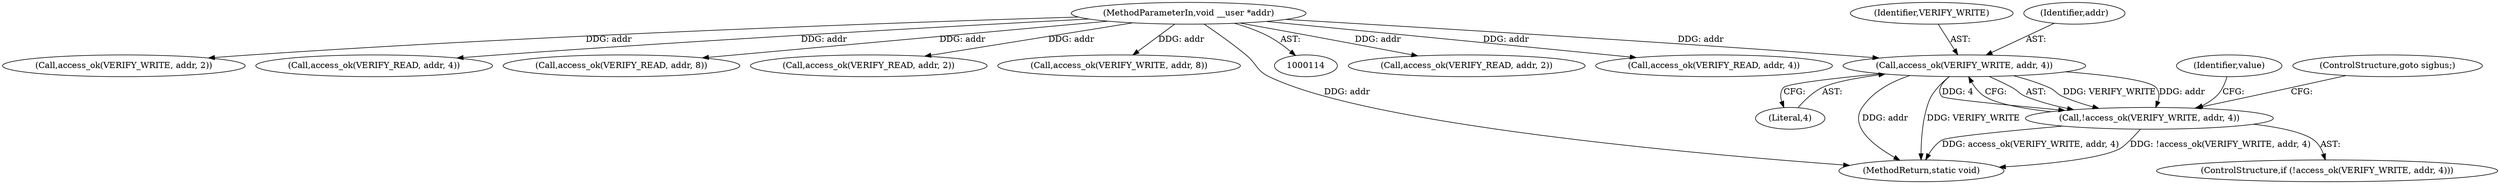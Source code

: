 digraph "0_linux_a8b0ca17b80e92faab46ee7179ba9e99ccb61233_12@pointer" {
"1000310" [label="(Call,access_ok(VERIFY_WRITE, addr, 4))"];
"1000116" [label="(MethodParameterIn,void __user *addr)"];
"1000309" [label="(Call,!access_ok(VERIFY_WRITE, addr, 4))"];
"1000313" [label="(Literal,4)"];
"1000158" [label="(Call,access_ok(VERIFY_READ, addr, 2))"];
"1000310" [label="(Call,access_ok(VERIFY_WRITE, addr, 4))"];
"1000309" [label="(Call,!access_ok(VERIFY_WRITE, addr, 4))"];
"1000116" [label="(MethodParameterIn,void __user *addr)"];
"1000183" [label="(Call,access_ok(VERIFY_READ, addr, 4))"];
"1000316" [label="(Identifier,value)"];
"1000311" [label="(Identifier,VERIFY_WRITE)"];
"1000314" [label="(ControlStructure,goto sigbus;)"];
"1000285" [label="(Call,access_ok(VERIFY_WRITE, addr, 2))"];
"1000233" [label="(Call,access_ok(VERIFY_READ, addr, 4))"];
"1000259" [label="(Call,access_ok(VERIFY_READ, addr, 8))"];
"1000208" [label="(Call,access_ok(VERIFY_READ, addr, 2))"];
"1000308" [label="(ControlStructure,if (!access_ok(VERIFY_WRITE, addr, 4)))"];
"1000335" [label="(Call,access_ok(VERIFY_WRITE, addr, 8))"];
"1000415" [label="(MethodReturn,static void)"];
"1000312" [label="(Identifier,addr)"];
"1000310" -> "1000309"  [label="AST: "];
"1000310" -> "1000313"  [label="CFG: "];
"1000311" -> "1000310"  [label="AST: "];
"1000312" -> "1000310"  [label="AST: "];
"1000313" -> "1000310"  [label="AST: "];
"1000309" -> "1000310"  [label="CFG: "];
"1000310" -> "1000415"  [label="DDG: addr"];
"1000310" -> "1000415"  [label="DDG: VERIFY_WRITE"];
"1000310" -> "1000309"  [label="DDG: VERIFY_WRITE"];
"1000310" -> "1000309"  [label="DDG: addr"];
"1000310" -> "1000309"  [label="DDG: 4"];
"1000116" -> "1000310"  [label="DDG: addr"];
"1000116" -> "1000114"  [label="AST: "];
"1000116" -> "1000415"  [label="DDG: addr"];
"1000116" -> "1000158"  [label="DDG: addr"];
"1000116" -> "1000183"  [label="DDG: addr"];
"1000116" -> "1000208"  [label="DDG: addr"];
"1000116" -> "1000233"  [label="DDG: addr"];
"1000116" -> "1000259"  [label="DDG: addr"];
"1000116" -> "1000285"  [label="DDG: addr"];
"1000116" -> "1000335"  [label="DDG: addr"];
"1000309" -> "1000308"  [label="AST: "];
"1000314" -> "1000309"  [label="CFG: "];
"1000316" -> "1000309"  [label="CFG: "];
"1000309" -> "1000415"  [label="DDG: access_ok(VERIFY_WRITE, addr, 4)"];
"1000309" -> "1000415"  [label="DDG: !access_ok(VERIFY_WRITE, addr, 4)"];
}
